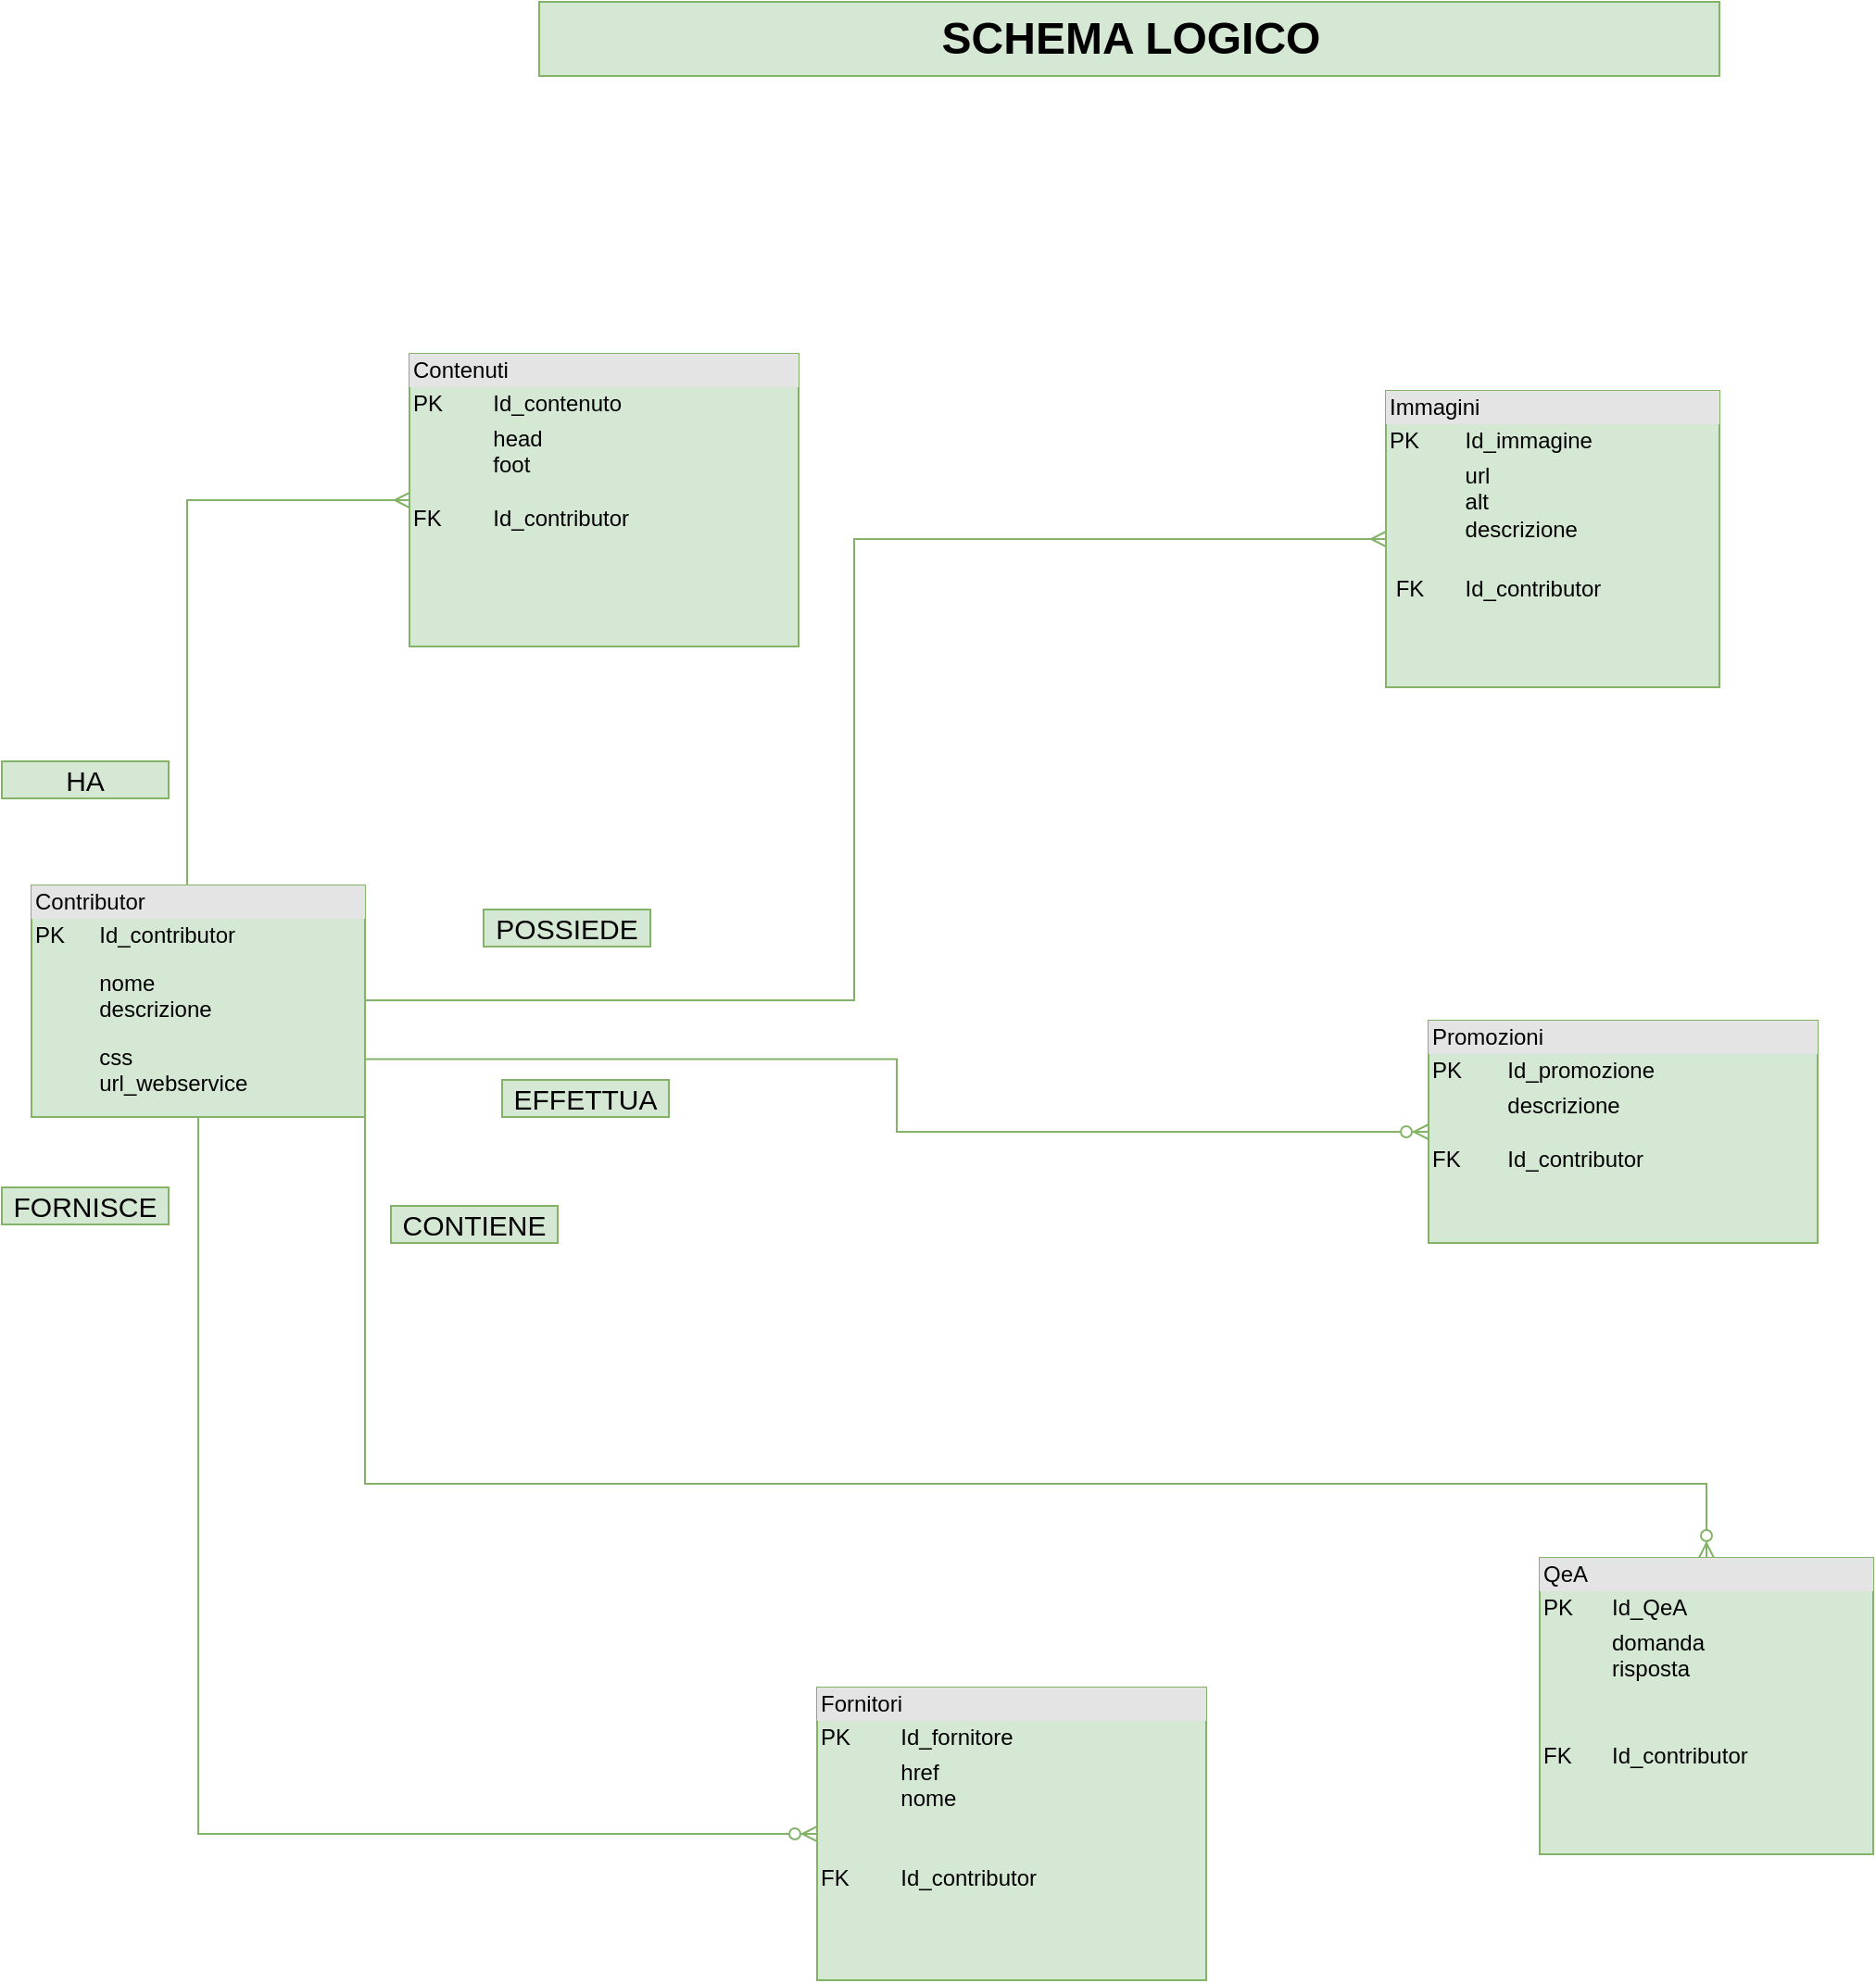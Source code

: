 <mxfile version="14.6.13" type="github">
  <diagram id="4s6eSc4ArDVzLWcO7xQc" name="Page-1">
    <mxGraphModel dx="1351" dy="796" grid="1" gridSize="10" guides="1" tooltips="1" connect="1" arrows="1" fold="1" page="1" pageScale="1" pageWidth="3300" pageHeight="4681" math="0" shadow="0">
      <root>
        <mxCell id="0" />
        <mxCell id="1" parent="0" />
        <mxCell id="1Ayy-ImvBdCbo29pOIpd-1" value="&lt;div style=&quot;box-sizing: border-box ; width: 100% ; background: #e4e4e4 ; padding: 2px&quot;&gt;Contenuti&lt;/div&gt;&lt;table style=&quot;width: 100% ; font-size: 1em&quot; cellpadding=&quot;2&quot; cellspacing=&quot;0&quot;&gt;&lt;tbody&gt;&lt;tr&gt;&lt;td&gt;PK&lt;/td&gt;&lt;td&gt;Id_contenuto&lt;br&gt;&lt;/td&gt;&lt;/tr&gt;&lt;tr&gt;&lt;td&gt;&lt;br&gt;&lt;br&gt;&lt;br&gt;FK&lt;br&gt;&lt;br&gt;&lt;br&gt;&lt;br&gt;&lt;br&gt;&lt;br&gt;&lt;br&gt;&lt;br&gt;&lt;br&gt;&lt;/td&gt;&lt;td&gt;head&lt;br&gt;foot&lt;br&gt;&lt;br&gt;Id_contributor&lt;br&gt;&lt;br&gt;&lt;br&gt;&lt;br&gt;&lt;br&gt;&lt;br&gt;&lt;br&gt;&lt;br&gt;&lt;br&gt;&lt;/td&gt;&lt;/tr&gt;&lt;tr&gt;&lt;td&gt;&amp;nbsp;&lt;/td&gt;&lt;td&gt;&lt;br&gt;&lt;/td&gt;&lt;/tr&gt;&lt;/tbody&gt;&lt;/table&gt;" style="verticalAlign=top;align=left;overflow=fill;html=1;fillColor=#d5e8d4;strokeColor=#82b366;" vertex="1" parent="1">
          <mxGeometry x="1050" y="260" width="210" height="158" as="geometry" />
        </mxCell>
        <mxCell id="1Ayy-ImvBdCbo29pOIpd-2" style="edgeStyle=orthogonalEdgeStyle;rounded=0;orthogonalLoop=1;jettySize=auto;html=1;entryX=0;entryY=0.5;entryDx=0;entryDy=0;endArrow=ERzeroToMany;endFill=1;fillColor=#d5e8d4;strokeColor=#82b366;" edge="1" parent="1" source="1Ayy-ImvBdCbo29pOIpd-5" target="1Ayy-ImvBdCbo29pOIpd-13">
          <mxGeometry relative="1" as="geometry">
            <Array as="points">
              <mxPoint x="936" y="1059" />
            </Array>
          </mxGeometry>
        </mxCell>
        <mxCell id="1Ayy-ImvBdCbo29pOIpd-3" style="edgeStyle=orthogonalEdgeStyle;rounded=0;orthogonalLoop=1;jettySize=auto;html=1;entryX=0;entryY=0.5;entryDx=0;entryDy=0;endArrow=ERmany;endFill=0;fillColor=#d5e8d4;strokeColor=#82b366;" edge="1" parent="1" source="1Ayy-ImvBdCbo29pOIpd-5" target="1Ayy-ImvBdCbo29pOIpd-1">
          <mxGeometry relative="1" as="geometry">
            <Array as="points">
              <mxPoint x="930" y="339" />
            </Array>
          </mxGeometry>
        </mxCell>
        <mxCell id="1Ayy-ImvBdCbo29pOIpd-4" style="edgeStyle=orthogonalEdgeStyle;rounded=0;orthogonalLoop=1;jettySize=auto;html=1;entryX=0;entryY=0.5;entryDx=0;entryDy=0;endArrow=ERmany;endFill=0;fillColor=#d5e8d4;strokeColor=#82b366;exitX=1;exitY=0.25;exitDx=0;exitDy=0;" edge="1" parent="1" source="1Ayy-ImvBdCbo29pOIpd-5" target="1Ayy-ImvBdCbo29pOIpd-8">
          <mxGeometry relative="1" as="geometry">
            <Array as="points">
              <mxPoint x="1026" y="609" />
              <mxPoint x="1290" y="609" />
              <mxPoint x="1290" y="360" />
            </Array>
          </mxGeometry>
        </mxCell>
        <mxCell id="1Ayy-ImvBdCbo29pOIpd-5" value="&lt;div style=&quot;box-sizing: border-box ; width: 100% ; background: #e4e4e4 ; padding: 2px&quot;&gt;Contributor&lt;/div&gt;&lt;table style=&quot;width: 100% ; font-size: 1em&quot; cellpadding=&quot;2&quot; cellspacing=&quot;0&quot;&gt;&lt;tbody&gt;&lt;tr&gt;&lt;td&gt;PK&lt;/td&gt;&lt;td&gt;Id_contributor&lt;br&gt;&lt;/td&gt;&lt;/tr&gt;&lt;tr&gt;&lt;td&gt;&lt;br&gt;&lt;br&gt;&lt;br&gt;&lt;/td&gt;&lt;td&gt;nome&lt;br&gt;descrizione&lt;/td&gt;&lt;/tr&gt;&lt;tr&gt;&lt;td&gt;&amp;nbsp;&lt;/td&gt;&lt;td&gt;css&lt;br&gt;url_webservice&lt;br&gt;&lt;br&gt;&lt;br&gt;&lt;br&gt;&lt;br&gt;&lt;br&gt;&lt;/td&gt;&lt;/tr&gt;&lt;/tbody&gt;&lt;/table&gt;" style="verticalAlign=top;align=left;overflow=fill;html=1;fillColor=#d5e8d4;strokeColor=#82b366;" vertex="1" parent="1">
          <mxGeometry x="846" y="547" width="180" height="125" as="geometry" />
        </mxCell>
        <mxCell id="1Ayy-ImvBdCbo29pOIpd-6" style="edgeStyle=orthogonalEdgeStyle;rounded=0;orthogonalLoop=1;jettySize=auto;html=1;entryX=1;entryY=1;entryDx=0;entryDy=0;startArrow=ERzeroToMany;startFill=1;endArrow=none;endFill=0;fillColor=#d5e8d4;strokeColor=#82b366;" edge="1" parent="1" source="1Ayy-ImvBdCbo29pOIpd-7" target="1Ayy-ImvBdCbo29pOIpd-5">
          <mxGeometry relative="1" as="geometry">
            <Array as="points">
              <mxPoint x="1750" y="870" />
              <mxPoint x="1026" y="870" />
            </Array>
          </mxGeometry>
        </mxCell>
        <mxCell id="1Ayy-ImvBdCbo29pOIpd-7" value="&lt;div style=&quot;box-sizing: border-box ; width: 100% ; background: #e4e4e4 ; padding: 2px&quot;&gt;QeA&lt;/div&gt;&lt;table style=&quot;width: 100% ; font-size: 1em&quot; cellpadding=&quot;2&quot; cellspacing=&quot;0&quot;&gt;&lt;tbody&gt;&lt;tr&gt;&lt;td&gt;PK&lt;/td&gt;&lt;td&gt;Id_QeA&lt;br&gt;&lt;/td&gt;&lt;/tr&gt;&lt;tr&gt;&lt;td&gt;&lt;br&gt;&lt;/td&gt;&lt;td&gt;domanda&lt;br&gt;risposta&lt;br&gt;&lt;br&gt;&lt;/td&gt;&lt;/tr&gt;&lt;tr&gt;&lt;td&gt;&amp;nbsp;&lt;br&gt;FK&lt;/td&gt;&lt;td&gt;&lt;br&gt;Id_contributor&lt;br&gt;&lt;/td&gt;&lt;/tr&gt;&lt;/tbody&gt;&lt;/table&gt;" style="verticalAlign=top;align=left;overflow=fill;html=1;fillColor=#d5e8d4;strokeColor=#82b366;" vertex="1" parent="1">
          <mxGeometry x="1660" y="910" width="180" height="160" as="geometry" />
        </mxCell>
        <mxCell id="1Ayy-ImvBdCbo29pOIpd-8" value="&lt;div style=&quot;box-sizing: border-box ; width: 100% ; background: #e4e4e4 ; padding: 2px&quot;&gt;Immagini&lt;/div&gt;&lt;table style=&quot;width: 100% ; font-size: 1em&quot; cellpadding=&quot;2&quot; cellspacing=&quot;0&quot;&gt;&lt;tbody&gt;&lt;tr&gt;&lt;td&gt;PK&lt;/td&gt;&lt;td&gt;Id_immagine&lt;br&gt;&lt;/td&gt;&lt;/tr&gt;&lt;tr&gt;&lt;td&gt;&lt;br&gt;&lt;br&gt;&lt;/td&gt;&lt;td&gt;url&lt;br&gt;alt&lt;br&gt;descrizione&lt;br&gt;&lt;br&gt;&lt;/td&gt;&lt;/tr&gt;&lt;tr&gt;&lt;td&gt;&amp;nbsp;FK&lt;/td&gt;&lt;td&gt;Id_contributor&lt;br&gt;&lt;/td&gt;&lt;/tr&gt;&lt;/tbody&gt;&lt;/table&gt;" style="verticalAlign=top;align=left;overflow=fill;html=1;fillColor=#d5e8d4;strokeColor=#82b366;" vertex="1" parent="1">
          <mxGeometry x="1577" y="280" width="180" height="160" as="geometry" />
        </mxCell>
        <mxCell id="1Ayy-ImvBdCbo29pOIpd-9" value="SCHEMA LOGICO" style="text;html=1;fontSize=24;fontStyle=1;verticalAlign=middle;align=center;rounded=0;sketch=0;fillColor=#d5e8d4;strokeColor=#82b366;" vertex="1" parent="1">
          <mxGeometry x="1120" y="70" width="637" height="40" as="geometry" />
        </mxCell>
        <mxCell id="1Ayy-ImvBdCbo29pOIpd-10" value="&lt;span style=&quot;font-size: 15px&quot;&gt;FORNISCE&lt;/span&gt;" style="text;html=1;align=center;verticalAlign=middle;whiteSpace=wrap;rounded=0;fillColor=#d5e8d4;strokeColor=#82b366;" vertex="1" parent="1">
          <mxGeometry x="830" y="710" width="90" height="20" as="geometry" />
        </mxCell>
        <mxCell id="1Ayy-ImvBdCbo29pOIpd-11" style="edgeStyle=orthogonalEdgeStyle;rounded=0;orthogonalLoop=1;jettySize=auto;html=1;entryX=1;entryY=0.75;entryDx=0;entryDy=0;endArrow=none;endFill=0;startArrow=ERzeroToMany;startFill=1;fillColor=#d5e8d4;strokeColor=#82b366;" edge="1" parent="1" source="1Ayy-ImvBdCbo29pOIpd-12" target="1Ayy-ImvBdCbo29pOIpd-5">
          <mxGeometry relative="1" as="geometry" />
        </mxCell>
        <mxCell id="1Ayy-ImvBdCbo29pOIpd-12" value="&lt;div style=&quot;box-sizing: border-box ; width: 100% ; background: #e4e4e4 ; padding: 2px&quot;&gt;Promozioni&lt;/div&gt;&lt;table style=&quot;width: 100% ; font-size: 1em&quot; cellpadding=&quot;2&quot; cellspacing=&quot;0&quot;&gt;&lt;tbody&gt;&lt;tr&gt;&lt;td&gt;PK&lt;/td&gt;&lt;td&gt;Id_promozione&lt;br&gt;&lt;/td&gt;&lt;/tr&gt;&lt;tr&gt;&lt;td&gt;&lt;br&gt;&lt;br&gt;FK&lt;br&gt;&lt;br&gt;&lt;br&gt;&lt;br&gt;&lt;br&gt;&lt;br&gt;&lt;br&gt;&lt;br&gt;&lt;br&gt;&lt;/td&gt;&lt;td&gt;descrizione&lt;br&gt;&lt;br&gt;Id_contributor&lt;br&gt;&lt;br&gt;&lt;br&gt;&lt;br&gt;&lt;br&gt;&lt;br&gt;&lt;br&gt;&lt;br&gt;&lt;br&gt;&lt;/td&gt;&lt;/tr&gt;&lt;tr&gt;&lt;td&gt;&amp;nbsp;&lt;/td&gt;&lt;td&gt;&lt;br&gt;&lt;/td&gt;&lt;/tr&gt;&lt;/tbody&gt;&lt;/table&gt;" style="verticalAlign=top;align=left;overflow=fill;html=1;fillColor=#d5e8d4;strokeColor=#82b366;" vertex="1" parent="1">
          <mxGeometry x="1600" y="620" width="210" height="120" as="geometry" />
        </mxCell>
        <mxCell id="1Ayy-ImvBdCbo29pOIpd-13" value="&lt;div style=&quot;box-sizing: border-box ; width: 100% ; background: #e4e4e4 ; padding: 2px&quot;&gt;Fornitori&lt;/div&gt;&lt;table style=&quot;width: 100% ; font-size: 1em&quot; cellpadding=&quot;2&quot; cellspacing=&quot;0&quot;&gt;&lt;tbody&gt;&lt;tr&gt;&lt;td&gt;PK&lt;/td&gt;&lt;td&gt;Id_fornitore&lt;br&gt;&lt;/td&gt;&lt;/tr&gt;&lt;tr&gt;&lt;td&gt;&lt;br&gt;&lt;br&gt;&lt;br&gt;&lt;br&gt;FK&lt;br&gt;&lt;br&gt;&lt;br&gt;&lt;br&gt;&lt;br&gt;&lt;br&gt;&lt;br&gt;&lt;br&gt;&lt;/td&gt;&lt;td&gt;href&lt;br&gt;nome&lt;br&gt;&lt;br&gt;&lt;br&gt;Id_contributor&lt;br&gt;&lt;br&gt;&lt;br&gt;&lt;br&gt;&lt;br&gt;&lt;br&gt;&lt;br&gt;&lt;br&gt;&lt;/td&gt;&lt;/tr&gt;&lt;tr&gt;&lt;td&gt;&amp;nbsp;&lt;/td&gt;&lt;td&gt;&lt;br&gt;&lt;/td&gt;&lt;/tr&gt;&lt;/tbody&gt;&lt;/table&gt;" style="verticalAlign=top;align=left;overflow=fill;html=1;fillColor=#d5e8d4;strokeColor=#82b366;" vertex="1" parent="1">
          <mxGeometry x="1270" y="980" width="210" height="158" as="geometry" />
        </mxCell>
        <mxCell id="1Ayy-ImvBdCbo29pOIpd-14" value="&lt;span style=&quot;font-size: 15px&quot;&gt;EFFETTUA&lt;/span&gt;" style="text;html=1;align=center;verticalAlign=middle;whiteSpace=wrap;rounded=0;fillColor=#d5e8d4;strokeColor=#82b366;" vertex="1" parent="1">
          <mxGeometry x="1100" y="652" width="90" height="20" as="geometry" />
        </mxCell>
        <mxCell id="1Ayy-ImvBdCbo29pOIpd-15" value="&lt;span style=&quot;font-size: 15px&quot;&gt;POSSIEDE&lt;/span&gt;" style="text;html=1;align=center;verticalAlign=middle;whiteSpace=wrap;rounded=0;fillColor=#d5e8d4;strokeColor=#82b366;" vertex="1" parent="1">
          <mxGeometry x="1090" y="560" width="90" height="20" as="geometry" />
        </mxCell>
        <mxCell id="1Ayy-ImvBdCbo29pOIpd-16" value="&lt;span style=&quot;font-size: 15px&quot;&gt;HA&lt;/span&gt;" style="text;html=1;align=center;verticalAlign=middle;whiteSpace=wrap;rounded=0;fillColor=#d5e8d4;strokeColor=#82b366;" vertex="1" parent="1">
          <mxGeometry x="830" y="480" width="90" height="20" as="geometry" />
        </mxCell>
        <mxCell id="1Ayy-ImvBdCbo29pOIpd-17" value="&lt;span style=&quot;font-size: 15px&quot;&gt;CONTIENE&lt;/span&gt;" style="text;html=1;align=center;verticalAlign=middle;whiteSpace=wrap;rounded=0;fillColor=#d5e8d4;strokeColor=#82b366;" vertex="1" parent="1">
          <mxGeometry x="1040" y="720" width="90" height="20" as="geometry" />
        </mxCell>
      </root>
    </mxGraphModel>
  </diagram>
</mxfile>
